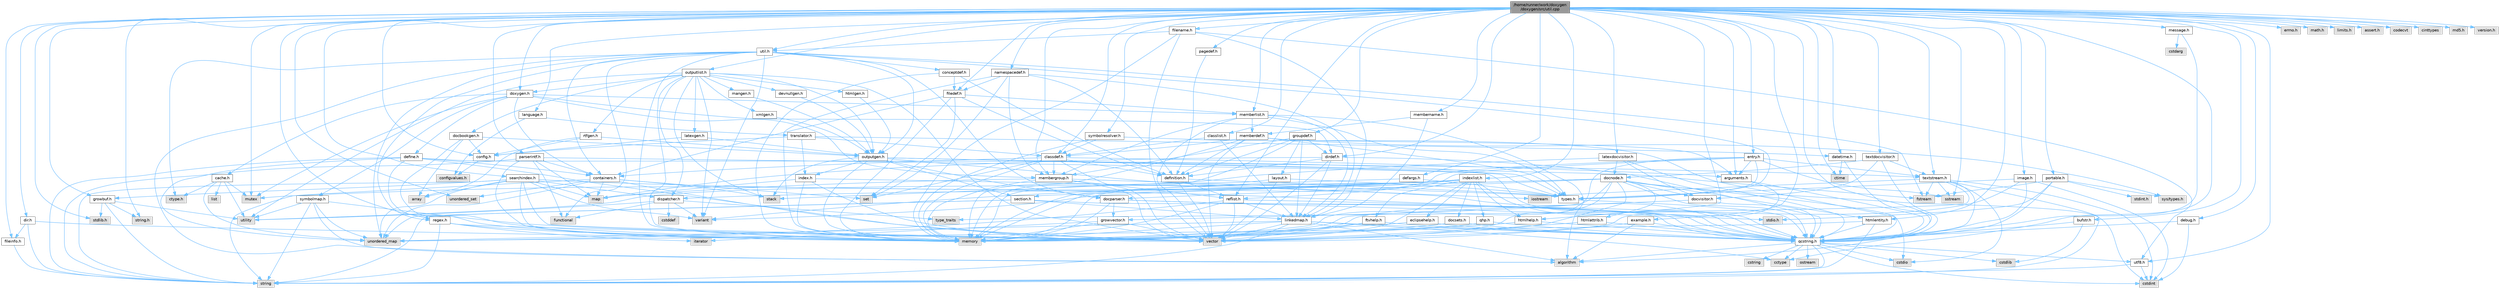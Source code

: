 digraph "/home/runner/work/doxygen/doxygen/src/util.cpp"
{
 // INTERACTIVE_SVG=YES
 // LATEX_PDF_SIZE
  bgcolor="transparent";
  edge [fontname=Helvetica,fontsize=10,labelfontname=Helvetica,labelfontsize=10];
  node [fontname=Helvetica,fontsize=10,shape=box,height=0.2,width=0.4];
  Node1 [id="Node000001",label="/home/runner/work/doxygen\l/doxygen/src/util.cpp",height=0.2,width=0.4,color="gray40", fillcolor="grey60", style="filled", fontcolor="black"];
  Node1 -> Node2 [id="edge1_Node000001_Node000002",color="steelblue1",style="solid"];
  Node2 [id="Node000002",label="stdlib.h",height=0.2,width=0.4,color="grey60", fillcolor="#E0E0E0", style="filled"];
  Node1 -> Node3 [id="edge2_Node000001_Node000003",color="steelblue1",style="solid"];
  Node3 [id="Node000003",label="errno.h",height=0.2,width=0.4,color="grey60", fillcolor="#E0E0E0", style="filled"];
  Node1 -> Node4 [id="edge3_Node000001_Node000004",color="steelblue1",style="solid"];
  Node4 [id="Node000004",label="math.h",height=0.2,width=0.4,color="grey60", fillcolor="#E0E0E0", style="filled"];
  Node1 -> Node5 [id="edge4_Node000001_Node000005",color="steelblue1",style="solid"];
  Node5 [id="Node000005",label="limits.h",height=0.2,width=0.4,color="grey60", fillcolor="#E0E0E0", style="filled"];
  Node1 -> Node6 [id="edge5_Node000001_Node000006",color="steelblue1",style="solid"];
  Node6 [id="Node000006",label="string.h",height=0.2,width=0.4,color="grey60", fillcolor="#E0E0E0", style="filled"];
  Node1 -> Node7 [id="edge6_Node000001_Node000007",color="steelblue1",style="solid"];
  Node7 [id="Node000007",label="assert.h",height=0.2,width=0.4,color="grey60", fillcolor="#E0E0E0", style="filled"];
  Node1 -> Node8 [id="edge7_Node000001_Node000008",color="steelblue1",style="solid"];
  Node8 [id="Node000008",label="mutex",height=0.2,width=0.4,color="grey60", fillcolor="#E0E0E0", style="filled"];
  Node1 -> Node9 [id="edge8_Node000001_Node000009",color="steelblue1",style="solid"];
  Node9 [id="Node000009",label="unordered_set",height=0.2,width=0.4,color="grey60", fillcolor="#E0E0E0", style="filled"];
  Node1 -> Node10 [id="edge9_Node000001_Node000010",color="steelblue1",style="solid"];
  Node10 [id="Node000010",label="codecvt",height=0.2,width=0.4,color="grey60", fillcolor="#E0E0E0", style="filled"];
  Node1 -> Node11 [id="edge10_Node000001_Node000011",color="steelblue1",style="solid"];
  Node11 [id="Node000011",label="algorithm",height=0.2,width=0.4,color="grey60", fillcolor="#E0E0E0", style="filled"];
  Node1 -> Node12 [id="edge11_Node000001_Node000012",color="steelblue1",style="solid"];
  Node12 [id="Node000012",label="ctime",height=0.2,width=0.4,color="grey60", fillcolor="#E0E0E0", style="filled"];
  Node1 -> Node13 [id="edge12_Node000001_Node000013",color="steelblue1",style="solid"];
  Node13 [id="Node000013",label="cctype",height=0.2,width=0.4,color="grey60", fillcolor="#E0E0E0", style="filled"];
  Node1 -> Node14 [id="edge13_Node000001_Node000014",color="steelblue1",style="solid"];
  Node14 [id="Node000014",label="cinttypes",height=0.2,width=0.4,color="grey60", fillcolor="#E0E0E0", style="filled"];
  Node1 -> Node15 [id="edge14_Node000001_Node000015",color="steelblue1",style="solid"];
  Node15 [id="Node000015",label="sstream",height=0.2,width=0.4,color="grey60", fillcolor="#E0E0E0", style="filled"];
  Node1 -> Node16 [id="edge15_Node000001_Node000016",color="steelblue1",style="solid"];
  Node16 [id="Node000016",label="md5.h",height=0.2,width=0.4,color="grey60", fillcolor="#E0E0E0", style="filled"];
  Node1 -> Node17 [id="edge16_Node000001_Node000017",color="steelblue1",style="solid"];
  Node17 [id="Node000017",label="regex.h",height=0.2,width=0.4,color="grey40", fillcolor="white", style="filled",URL="$d1/d21/regex_8h.html",tooltip=" "];
  Node17 -> Node18 [id="edge17_Node000017_Node000018",color="steelblue1",style="solid"];
  Node18 [id="Node000018",label="memory",height=0.2,width=0.4,color="grey60", fillcolor="#E0E0E0", style="filled"];
  Node17 -> Node19 [id="edge18_Node000017_Node000019",color="steelblue1",style="solid"];
  Node19 [id="Node000019",label="string",height=0.2,width=0.4,color="grey60", fillcolor="#E0E0E0", style="filled"];
  Node17 -> Node20 [id="edge19_Node000017_Node000020",color="steelblue1",style="solid"];
  Node20 [id="Node000020",label="vector",height=0.2,width=0.4,color="grey60", fillcolor="#E0E0E0", style="filled"];
  Node17 -> Node21 [id="edge20_Node000017_Node000021",color="steelblue1",style="solid"];
  Node21 [id="Node000021",label="iterator",height=0.2,width=0.4,color="grey60", fillcolor="#E0E0E0", style="filled"];
  Node1 -> Node22 [id="edge21_Node000001_Node000022",color="steelblue1",style="solid"];
  Node22 [id="Node000022",label="util.h",height=0.2,width=0.4,color="grey40", fillcolor="white", style="filled",URL="$d8/d3c/util_8h.html",tooltip="A bunch of utility functions."];
  Node22 -> Node18 [id="edge22_Node000022_Node000018",color="steelblue1",style="solid"];
  Node22 -> Node23 [id="edge23_Node000022_Node000023",color="steelblue1",style="solid"];
  Node23 [id="Node000023",label="unordered_map",height=0.2,width=0.4,color="grey60", fillcolor="#E0E0E0", style="filled"];
  Node22 -> Node11 [id="edge24_Node000022_Node000011",color="steelblue1",style="solid"];
  Node22 -> Node24 [id="edge25_Node000022_Node000024",color="steelblue1",style="solid"];
  Node24 [id="Node000024",label="functional",height=0.2,width=0.4,color="grey60", fillcolor="#E0E0E0", style="filled"];
  Node22 -> Node25 [id="edge26_Node000022_Node000025",color="steelblue1",style="solid"];
  Node25 [id="Node000025",label="fstream",height=0.2,width=0.4,color="grey60", fillcolor="#E0E0E0", style="filled"];
  Node22 -> Node26 [id="edge27_Node000022_Node000026",color="steelblue1",style="solid"];
  Node26 [id="Node000026",label="variant",height=0.2,width=0.4,color="grey60", fillcolor="#E0E0E0", style="filled"];
  Node22 -> Node27 [id="edge28_Node000022_Node000027",color="steelblue1",style="solid"];
  Node27 [id="Node000027",label="ctype.h",height=0.2,width=0.4,color="grey60", fillcolor="#E0E0E0", style="filled"];
  Node22 -> Node28 [id="edge29_Node000022_Node000028",color="steelblue1",style="solid"];
  Node28 [id="Node000028",label="types.h",height=0.2,width=0.4,color="grey40", fillcolor="white", style="filled",URL="$d9/d49/types_8h.html",tooltip="This file contains a number of basic enums and types."];
  Node28 -> Node29 [id="edge30_Node000028_Node000029",color="steelblue1",style="solid"];
  Node29 [id="Node000029",label="qcstring.h",height=0.2,width=0.4,color="grey40", fillcolor="white", style="filled",URL="$d7/d5c/qcstring_8h.html",tooltip=" "];
  Node29 -> Node19 [id="edge31_Node000029_Node000019",color="steelblue1",style="solid"];
  Node29 -> Node11 [id="edge32_Node000029_Node000011",color="steelblue1",style="solid"];
  Node29 -> Node13 [id="edge33_Node000029_Node000013",color="steelblue1",style="solid"];
  Node29 -> Node30 [id="edge34_Node000029_Node000030",color="steelblue1",style="solid"];
  Node30 [id="Node000030",label="cstring",height=0.2,width=0.4,color="grey60", fillcolor="#E0E0E0", style="filled"];
  Node29 -> Node31 [id="edge35_Node000029_Node000031",color="steelblue1",style="solid"];
  Node31 [id="Node000031",label="cstdio",height=0.2,width=0.4,color="grey60", fillcolor="#E0E0E0", style="filled"];
  Node29 -> Node32 [id="edge36_Node000029_Node000032",color="steelblue1",style="solid"];
  Node32 [id="Node000032",label="cstdlib",height=0.2,width=0.4,color="grey60", fillcolor="#E0E0E0", style="filled"];
  Node29 -> Node33 [id="edge37_Node000029_Node000033",color="steelblue1",style="solid"];
  Node33 [id="Node000033",label="cstdint",height=0.2,width=0.4,color="grey60", fillcolor="#E0E0E0", style="filled"];
  Node29 -> Node34 [id="edge38_Node000029_Node000034",color="steelblue1",style="solid"];
  Node34 [id="Node000034",label="ostream",height=0.2,width=0.4,color="grey60", fillcolor="#E0E0E0", style="filled"];
  Node29 -> Node35 [id="edge39_Node000029_Node000035",color="steelblue1",style="solid"];
  Node35 [id="Node000035",label="utf8.h",height=0.2,width=0.4,color="grey40", fillcolor="white", style="filled",URL="$db/d7c/utf8_8h.html",tooltip="Various UTF8 related helper functions."];
  Node35 -> Node33 [id="edge40_Node000035_Node000033",color="steelblue1",style="solid"];
  Node35 -> Node19 [id="edge41_Node000035_Node000019",color="steelblue1",style="solid"];
  Node22 -> Node36 [id="edge42_Node000022_Node000036",color="steelblue1",style="solid"];
  Node36 [id="Node000036",label="docparser.h",height=0.2,width=0.4,color="grey40", fillcolor="white", style="filled",URL="$de/d9c/docparser_8h.html",tooltip=" "];
  Node36 -> Node37 [id="edge43_Node000036_Node000037",color="steelblue1",style="solid"];
  Node37 [id="Node000037",label="stdio.h",height=0.2,width=0.4,color="grey60", fillcolor="#E0E0E0", style="filled"];
  Node36 -> Node18 [id="edge44_Node000036_Node000018",color="steelblue1",style="solid"];
  Node36 -> Node29 [id="edge45_Node000036_Node000029",color="steelblue1",style="solid"];
  Node36 -> Node38 [id="edge46_Node000036_Node000038",color="steelblue1",style="solid"];
  Node38 [id="Node000038",label="growvector.h",height=0.2,width=0.4,color="grey40", fillcolor="white", style="filled",URL="$d7/d50/growvector_8h.html",tooltip=" "];
  Node38 -> Node20 [id="edge47_Node000038_Node000020",color="steelblue1",style="solid"];
  Node38 -> Node18 [id="edge48_Node000038_Node000018",color="steelblue1",style="solid"];
  Node38 -> Node21 [id="edge49_Node000038_Node000021",color="steelblue1",style="solid"];
  Node22 -> Node39 [id="edge50_Node000022_Node000039",color="steelblue1",style="solid"];
  Node39 [id="Node000039",label="containers.h",height=0.2,width=0.4,color="grey40", fillcolor="white", style="filled",URL="$d5/d75/containers_8h.html",tooltip=" "];
  Node39 -> Node20 [id="edge51_Node000039_Node000020",color="steelblue1",style="solid"];
  Node39 -> Node19 [id="edge52_Node000039_Node000019",color="steelblue1",style="solid"];
  Node39 -> Node40 [id="edge53_Node000039_Node000040",color="steelblue1",style="solid"];
  Node40 [id="Node000040",label="set",height=0.2,width=0.4,color="grey60", fillcolor="#E0E0E0", style="filled"];
  Node39 -> Node41 [id="edge54_Node000039_Node000041",color="steelblue1",style="solid"];
  Node41 [id="Node000041",label="map",height=0.2,width=0.4,color="grey60", fillcolor="#E0E0E0", style="filled"];
  Node39 -> Node9 [id="edge55_Node000039_Node000009",color="steelblue1",style="solid"];
  Node39 -> Node23 [id="edge56_Node000039_Node000023",color="steelblue1",style="solid"];
  Node39 -> Node42 [id="edge57_Node000039_Node000042",color="steelblue1",style="solid"];
  Node42 [id="Node000042",label="stack",height=0.2,width=0.4,color="grey60", fillcolor="#E0E0E0", style="filled"];
  Node22 -> Node43 [id="edge58_Node000022_Node000043",color="steelblue1",style="solid"];
  Node43 [id="Node000043",label="outputgen.h",height=0.2,width=0.4,color="grey40", fillcolor="white", style="filled",URL="$df/d06/outputgen_8h.html",tooltip=" "];
  Node43 -> Node18 [id="edge59_Node000043_Node000018",color="steelblue1",style="solid"];
  Node43 -> Node42 [id="edge60_Node000043_Node000042",color="steelblue1",style="solid"];
  Node43 -> Node44 [id="edge61_Node000043_Node000044",color="steelblue1",style="solid"];
  Node44 [id="Node000044",label="iostream",height=0.2,width=0.4,color="grey60", fillcolor="#E0E0E0", style="filled"];
  Node43 -> Node25 [id="edge62_Node000043_Node000025",color="steelblue1",style="solid"];
  Node43 -> Node28 [id="edge63_Node000043_Node000028",color="steelblue1",style="solid"];
  Node43 -> Node45 [id="edge64_Node000043_Node000045",color="steelblue1",style="solid"];
  Node45 [id="Node000045",label="index.h",height=0.2,width=0.4,color="grey40", fillcolor="white", style="filled",URL="$d1/db5/index_8h.html",tooltip=" "];
  Node45 -> Node18 [id="edge65_Node000045_Node000018",color="steelblue1",style="solid"];
  Node45 -> Node20 [id="edge66_Node000045_Node000020",color="steelblue1",style="solid"];
  Node45 -> Node41 [id="edge67_Node000045_Node000041",color="steelblue1",style="solid"];
  Node45 -> Node29 [id="edge68_Node000045_Node000029",color="steelblue1",style="solid"];
  Node43 -> Node46 [id="edge69_Node000043_Node000046",color="steelblue1",style="solid"];
  Node46 [id="Node000046",label="section.h",height=0.2,width=0.4,color="grey40", fillcolor="white", style="filled",URL="$d1/d2a/section_8h.html",tooltip=" "];
  Node46 -> Node19 [id="edge70_Node000046_Node000019",color="steelblue1",style="solid"];
  Node46 -> Node23 [id="edge71_Node000046_Node000023",color="steelblue1",style="solid"];
  Node46 -> Node29 [id="edge72_Node000046_Node000029",color="steelblue1",style="solid"];
  Node46 -> Node47 [id="edge73_Node000046_Node000047",color="steelblue1",style="solid"];
  Node47 [id="Node000047",label="linkedmap.h",height=0.2,width=0.4,color="grey40", fillcolor="white", style="filled",URL="$da/de1/linkedmap_8h.html",tooltip=" "];
  Node47 -> Node23 [id="edge74_Node000047_Node000023",color="steelblue1",style="solid"];
  Node47 -> Node20 [id="edge75_Node000047_Node000020",color="steelblue1",style="solid"];
  Node47 -> Node18 [id="edge76_Node000047_Node000018",color="steelblue1",style="solid"];
  Node47 -> Node19 [id="edge77_Node000047_Node000019",color="steelblue1",style="solid"];
  Node47 -> Node11 [id="edge78_Node000047_Node000011",color="steelblue1",style="solid"];
  Node47 -> Node13 [id="edge79_Node000047_Node000013",color="steelblue1",style="solid"];
  Node47 -> Node29 [id="edge80_Node000047_Node000029",color="steelblue1",style="solid"];
  Node43 -> Node48 [id="edge81_Node000043_Node000048",color="steelblue1",style="solid"];
  Node48 [id="Node000048",label="textstream.h",height=0.2,width=0.4,color="grey40", fillcolor="white", style="filled",URL="$d4/d7d/textstream_8h.html",tooltip=" "];
  Node48 -> Node19 [id="edge82_Node000048_Node000019",color="steelblue1",style="solid"];
  Node48 -> Node44 [id="edge83_Node000048_Node000044",color="steelblue1",style="solid"];
  Node48 -> Node15 [id="edge84_Node000048_Node000015",color="steelblue1",style="solid"];
  Node48 -> Node33 [id="edge85_Node000048_Node000033",color="steelblue1",style="solid"];
  Node48 -> Node31 [id="edge86_Node000048_Node000031",color="steelblue1",style="solid"];
  Node48 -> Node25 [id="edge87_Node000048_Node000025",color="steelblue1",style="solid"];
  Node48 -> Node49 [id="edge88_Node000048_Node000049",color="steelblue1",style="solid"];
  Node49 [id="Node000049",label="type_traits",height=0.2,width=0.4,color="grey60", fillcolor="#E0E0E0", style="filled"];
  Node48 -> Node29 [id="edge89_Node000048_Node000029",color="steelblue1",style="solid"];
  Node43 -> Node36 [id="edge90_Node000043_Node000036",color="steelblue1",style="solid"];
  Node22 -> Node17 [id="edge91_Node000022_Node000017",color="steelblue1",style="solid"];
  Node22 -> Node50 [id="edge92_Node000022_Node000050",color="steelblue1",style="solid"];
  Node50 [id="Node000050",label="conceptdef.h",height=0.2,width=0.4,color="grey40", fillcolor="white", style="filled",URL="$da/df1/conceptdef_8h.html",tooltip=" "];
  Node50 -> Node18 [id="edge93_Node000050_Node000018",color="steelblue1",style="solid"];
  Node50 -> Node51 [id="edge94_Node000050_Node000051",color="steelblue1",style="solid"];
  Node51 [id="Node000051",label="definition.h",height=0.2,width=0.4,color="grey40", fillcolor="white", style="filled",URL="$df/da1/definition_8h.html",tooltip=" "];
  Node51 -> Node20 [id="edge95_Node000051_Node000020",color="steelblue1",style="solid"];
  Node51 -> Node28 [id="edge96_Node000051_Node000028",color="steelblue1",style="solid"];
  Node51 -> Node52 [id="edge97_Node000051_Node000052",color="steelblue1",style="solid"];
  Node52 [id="Node000052",label="reflist.h",height=0.2,width=0.4,color="grey40", fillcolor="white", style="filled",URL="$d1/d02/reflist_8h.html",tooltip=" "];
  Node52 -> Node20 [id="edge98_Node000052_Node000020",color="steelblue1",style="solid"];
  Node52 -> Node23 [id="edge99_Node000052_Node000023",color="steelblue1",style="solid"];
  Node52 -> Node18 [id="edge100_Node000052_Node000018",color="steelblue1",style="solid"];
  Node52 -> Node29 [id="edge101_Node000052_Node000029",color="steelblue1",style="solid"];
  Node52 -> Node47 [id="edge102_Node000052_Node000047",color="steelblue1",style="solid"];
  Node50 -> Node53 [id="edge103_Node000050_Node000053",color="steelblue1",style="solid"];
  Node53 [id="Node000053",label="filedef.h",height=0.2,width=0.4,color="grey40", fillcolor="white", style="filled",URL="$d4/d3a/filedef_8h.html",tooltip=" "];
  Node53 -> Node18 [id="edge104_Node000053_Node000018",color="steelblue1",style="solid"];
  Node53 -> Node40 [id="edge105_Node000053_Node000040",color="steelblue1",style="solid"];
  Node53 -> Node51 [id="edge106_Node000053_Node000051",color="steelblue1",style="solid"];
  Node53 -> Node54 [id="edge107_Node000053_Node000054",color="steelblue1",style="solid"];
  Node54 [id="Node000054",label="memberlist.h",height=0.2,width=0.4,color="grey40", fillcolor="white", style="filled",URL="$dd/d78/memberlist_8h.html",tooltip=" "];
  Node54 -> Node20 [id="edge108_Node000054_Node000020",color="steelblue1",style="solid"];
  Node54 -> Node11 [id="edge109_Node000054_Node000011",color="steelblue1",style="solid"];
  Node54 -> Node55 [id="edge110_Node000054_Node000055",color="steelblue1",style="solid"];
  Node55 [id="Node000055",label="memberdef.h",height=0.2,width=0.4,color="grey40", fillcolor="white", style="filled",URL="$d4/d46/memberdef_8h.html",tooltip=" "];
  Node55 -> Node20 [id="edge111_Node000055_Node000020",color="steelblue1",style="solid"];
  Node55 -> Node18 [id="edge112_Node000055_Node000018",color="steelblue1",style="solid"];
  Node55 -> Node56 [id="edge113_Node000055_Node000056",color="steelblue1",style="solid"];
  Node56 [id="Node000056",label="sys/types.h",height=0.2,width=0.4,color="grey60", fillcolor="#E0E0E0", style="filled"];
  Node55 -> Node28 [id="edge114_Node000055_Node000028",color="steelblue1",style="solid"];
  Node55 -> Node51 [id="edge115_Node000055_Node000051",color="steelblue1",style="solid"];
  Node55 -> Node57 [id="edge116_Node000055_Node000057",color="steelblue1",style="solid"];
  Node57 [id="Node000057",label="arguments.h",height=0.2,width=0.4,color="grey40", fillcolor="white", style="filled",URL="$df/d9b/arguments_8h.html",tooltip=" "];
  Node57 -> Node20 [id="edge117_Node000057_Node000020",color="steelblue1",style="solid"];
  Node57 -> Node29 [id="edge118_Node000057_Node000029",color="steelblue1",style="solid"];
  Node55 -> Node58 [id="edge119_Node000055_Node000058",color="steelblue1",style="solid"];
  Node58 [id="Node000058",label="classdef.h",height=0.2,width=0.4,color="grey40", fillcolor="white", style="filled",URL="$d1/da6/classdef_8h.html",tooltip=" "];
  Node58 -> Node18 [id="edge120_Node000058_Node000018",color="steelblue1",style="solid"];
  Node58 -> Node20 [id="edge121_Node000058_Node000020",color="steelblue1",style="solid"];
  Node58 -> Node40 [id="edge122_Node000058_Node000040",color="steelblue1",style="solid"];
  Node58 -> Node39 [id="edge123_Node000058_Node000039",color="steelblue1",style="solid"];
  Node58 -> Node51 [id="edge124_Node000058_Node000051",color="steelblue1",style="solid"];
  Node58 -> Node57 [id="edge125_Node000058_Node000057",color="steelblue1",style="solid"];
  Node58 -> Node59 [id="edge126_Node000058_Node000059",color="steelblue1",style="solid"];
  Node59 [id="Node000059",label="membergroup.h",height=0.2,width=0.4,color="grey40", fillcolor="white", style="filled",URL="$d9/d11/membergroup_8h.html",tooltip=" "];
  Node59 -> Node20 [id="edge127_Node000059_Node000020",color="steelblue1",style="solid"];
  Node59 -> Node41 [id="edge128_Node000059_Node000041",color="steelblue1",style="solid"];
  Node59 -> Node18 [id="edge129_Node000059_Node000018",color="steelblue1",style="solid"];
  Node59 -> Node28 [id="edge130_Node000059_Node000028",color="steelblue1",style="solid"];
  Node59 -> Node52 [id="edge131_Node000059_Node000052",color="steelblue1",style="solid"];
  Node54 -> Node47 [id="edge132_Node000054_Node000047",color="steelblue1",style="solid"];
  Node54 -> Node28 [id="edge133_Node000054_Node000028",color="steelblue1",style="solid"];
  Node54 -> Node59 [id="edge134_Node000054_Node000059",color="steelblue1",style="solid"];
  Node53 -> Node39 [id="edge135_Node000053_Node000039",color="steelblue1",style="solid"];
  Node1 -> Node60 [id="edge136_Node000001_Node000060",color="steelblue1",style="solid"];
  Node60 [id="Node000060",label="message.h",height=0.2,width=0.4,color="grey40", fillcolor="white", style="filled",URL="$d2/d0d/message_8h.html",tooltip=" "];
  Node60 -> Node61 [id="edge137_Node000060_Node000061",color="steelblue1",style="solid"];
  Node61 [id="Node000061",label="cstdarg",height=0.2,width=0.4,color="grey60", fillcolor="#E0E0E0", style="filled"];
  Node60 -> Node29 [id="edge138_Node000060_Node000029",color="steelblue1",style="solid"];
  Node1 -> Node58 [id="edge139_Node000001_Node000058",color="steelblue1",style="solid"];
  Node1 -> Node53 [id="edge140_Node000001_Node000053",color="steelblue1",style="solid"];
  Node1 -> Node62 [id="edge141_Node000001_Node000062",color="steelblue1",style="solid"];
  Node62 [id="Node000062",label="doxygen.h",height=0.2,width=0.4,color="grey40", fillcolor="white", style="filled",URL="$d1/da1/doxygen_8h.html",tooltip=" "];
  Node62 -> Node8 [id="edge142_Node000062_Node000008",color="steelblue1",style="solid"];
  Node62 -> Node39 [id="edge143_Node000062_Node000039",color="steelblue1",style="solid"];
  Node62 -> Node59 [id="edge144_Node000062_Node000059",color="steelblue1",style="solid"];
  Node62 -> Node63 [id="edge145_Node000062_Node000063",color="steelblue1",style="solid"];
  Node63 [id="Node000063",label="dirdef.h",height=0.2,width=0.4,color="grey40", fillcolor="white", style="filled",URL="$d6/d15/dirdef_8h.html",tooltip=" "];
  Node63 -> Node20 [id="edge146_Node000063_Node000020",color="steelblue1",style="solid"];
  Node63 -> Node41 [id="edge147_Node000063_Node000041",color="steelblue1",style="solid"];
  Node63 -> Node29 [id="edge148_Node000063_Node000029",color="steelblue1",style="solid"];
  Node63 -> Node47 [id="edge149_Node000063_Node000047",color="steelblue1",style="solid"];
  Node63 -> Node51 [id="edge150_Node000063_Node000051",color="steelblue1",style="solid"];
  Node62 -> Node54 [id="edge151_Node000062_Node000054",color="steelblue1",style="solid"];
  Node62 -> Node64 [id="edge152_Node000062_Node000064",color="steelblue1",style="solid"];
  Node64 [id="Node000064",label="define.h",height=0.2,width=0.4,color="grey40", fillcolor="white", style="filled",URL="$df/d67/define_8h.html",tooltip=" "];
  Node64 -> Node20 [id="edge153_Node000064_Node000020",color="steelblue1",style="solid"];
  Node64 -> Node18 [id="edge154_Node000064_Node000018",color="steelblue1",style="solid"];
  Node64 -> Node19 [id="edge155_Node000064_Node000019",color="steelblue1",style="solid"];
  Node64 -> Node23 [id="edge156_Node000064_Node000023",color="steelblue1",style="solid"];
  Node64 -> Node29 [id="edge157_Node000064_Node000029",color="steelblue1",style="solid"];
  Node64 -> Node39 [id="edge158_Node000064_Node000039",color="steelblue1",style="solid"];
  Node62 -> Node65 [id="edge159_Node000062_Node000065",color="steelblue1",style="solid"];
  Node65 [id="Node000065",label="cache.h",height=0.2,width=0.4,color="grey40", fillcolor="white", style="filled",URL="$d3/d26/cache_8h.html",tooltip=" "];
  Node65 -> Node66 [id="edge160_Node000065_Node000066",color="steelblue1",style="solid"];
  Node66 [id="Node000066",label="list",height=0.2,width=0.4,color="grey60", fillcolor="#E0E0E0", style="filled"];
  Node65 -> Node23 [id="edge161_Node000065_Node000023",color="steelblue1",style="solid"];
  Node65 -> Node8 [id="edge162_Node000065_Node000008",color="steelblue1",style="solid"];
  Node65 -> Node67 [id="edge163_Node000065_Node000067",color="steelblue1",style="solid"];
  Node67 [id="Node000067",label="utility",height=0.2,width=0.4,color="grey60", fillcolor="#E0E0E0", style="filled"];
  Node65 -> Node27 [id="edge164_Node000065_Node000027",color="steelblue1",style="solid"];
  Node62 -> Node68 [id="edge165_Node000062_Node000068",color="steelblue1",style="solid"];
  Node68 [id="Node000068",label="symbolmap.h",height=0.2,width=0.4,color="grey40", fillcolor="white", style="filled",URL="$d7/ddd/symbolmap_8h.html",tooltip=" "];
  Node68 -> Node11 [id="edge166_Node000068_Node000011",color="steelblue1",style="solid"];
  Node68 -> Node23 [id="edge167_Node000068_Node000023",color="steelblue1",style="solid"];
  Node68 -> Node20 [id="edge168_Node000068_Node000020",color="steelblue1",style="solid"];
  Node68 -> Node19 [id="edge169_Node000068_Node000019",color="steelblue1",style="solid"];
  Node68 -> Node67 [id="edge170_Node000068_Node000067",color="steelblue1",style="solid"];
  Node1 -> Node69 [id="edge171_Node000001_Node000069",color="steelblue1",style="solid"];
  Node69 [id="Node000069",label="outputlist.h",height=0.2,width=0.4,color="grey40", fillcolor="white", style="filled",URL="$d2/db9/outputlist_8h.html",tooltip=" "];
  Node69 -> Node67 [id="edge172_Node000069_Node000067",color="steelblue1",style="solid"];
  Node69 -> Node20 [id="edge173_Node000069_Node000020",color="steelblue1",style="solid"];
  Node69 -> Node18 [id="edge174_Node000069_Node000018",color="steelblue1",style="solid"];
  Node69 -> Node26 [id="edge175_Node000069_Node000026",color="steelblue1",style="solid"];
  Node69 -> Node42 [id="edge176_Node000069_Node000042",color="steelblue1",style="solid"];
  Node69 -> Node43 [id="edge177_Node000069_Node000043",color="steelblue1",style="solid"];
  Node69 -> Node62 [id="edge178_Node000069_Node000062",color="steelblue1",style="solid"];
  Node69 -> Node70 [id="edge179_Node000069_Node000070",color="steelblue1",style="solid"];
  Node70 [id="Node000070",label="dispatcher.h",height=0.2,width=0.4,color="grey40", fillcolor="white", style="filled",URL="$da/d73/dispatcher_8h.html",tooltip=" "];
  Node70 -> Node71 [id="edge180_Node000070_Node000071",color="steelblue1",style="solid"];
  Node71 [id="Node000071",label="cstddef",height=0.2,width=0.4,color="grey60", fillcolor="#E0E0E0", style="filled"];
  Node70 -> Node67 [id="edge181_Node000070_Node000067",color="steelblue1",style="solid"];
  Node70 -> Node24 [id="edge182_Node000070_Node000024",color="steelblue1",style="solid"];
  Node70 -> Node26 [id="edge183_Node000070_Node000026",color="steelblue1",style="solid"];
  Node70 -> Node49 [id="edge184_Node000070_Node000049",color="steelblue1",style="solid"];
  Node69 -> Node72 [id="edge185_Node000069_Node000072",color="steelblue1",style="solid"];
  Node72 [id="Node000072",label="htmlgen.h",height=0.2,width=0.4,color="grey40", fillcolor="white", style="filled",URL="$d8/d56/htmlgen_8h.html",tooltip=" "];
  Node72 -> Node43 [id="edge186_Node000072_Node000043",color="steelblue1",style="solid"];
  Node69 -> Node73 [id="edge187_Node000069_Node000073",color="steelblue1",style="solid"];
  Node73 [id="Node000073",label="latexgen.h",height=0.2,width=0.4,color="grey40", fillcolor="white", style="filled",URL="$d6/d9c/latexgen_8h.html",tooltip=" "];
  Node73 -> Node74 [id="edge188_Node000073_Node000074",color="steelblue1",style="solid"];
  Node74 [id="Node000074",label="config.h",height=0.2,width=0.4,color="grey40", fillcolor="white", style="filled",URL="$db/d16/config_8h.html",tooltip=" "];
  Node74 -> Node75 [id="edge189_Node000074_Node000075",color="steelblue1",style="solid"];
  Node75 [id="Node000075",label="configvalues.h",height=0.2,width=0.4,color="grey60", fillcolor="#E0E0E0", style="filled"];
  Node73 -> Node43 [id="edge190_Node000073_Node000043",color="steelblue1",style="solid"];
  Node69 -> Node76 [id="edge191_Node000069_Node000076",color="steelblue1",style="solid"];
  Node76 [id="Node000076",label="rtfgen.h",height=0.2,width=0.4,color="grey40", fillcolor="white", style="filled",URL="$d4/daa/rtfgen_8h.html",tooltip=" "];
  Node76 -> Node77 [id="edge192_Node000076_Node000077",color="steelblue1",style="solid"];
  Node77 [id="Node000077",label="array",height=0.2,width=0.4,color="grey60", fillcolor="#E0E0E0", style="filled"];
  Node76 -> Node74 [id="edge193_Node000076_Node000074",color="steelblue1",style="solid"];
  Node76 -> Node43 [id="edge194_Node000076_Node000043",color="steelblue1",style="solid"];
  Node69 -> Node78 [id="edge195_Node000069_Node000078",color="steelblue1",style="solid"];
  Node78 [id="Node000078",label="mangen.h",height=0.2,width=0.4,color="grey40", fillcolor="white", style="filled",URL="$da/dc0/mangen_8h.html",tooltip=" "];
  Node78 -> Node43 [id="edge196_Node000078_Node000043",color="steelblue1",style="solid"];
  Node69 -> Node79 [id="edge197_Node000069_Node000079",color="steelblue1",style="solid"];
  Node79 [id="Node000079",label="docbookgen.h",height=0.2,width=0.4,color="grey40", fillcolor="white", style="filled",URL="$de/dea/docbookgen_8h.html",tooltip=" "];
  Node79 -> Node18 [id="edge198_Node000079_Node000018",color="steelblue1",style="solid"];
  Node79 -> Node77 [id="edge199_Node000079_Node000077",color="steelblue1",style="solid"];
  Node79 -> Node74 [id="edge200_Node000079_Node000074",color="steelblue1",style="solid"];
  Node79 -> Node43 [id="edge201_Node000079_Node000043",color="steelblue1",style="solid"];
  Node69 -> Node80 [id="edge202_Node000069_Node000080",color="steelblue1",style="solid"];
  Node80 [id="Node000080",label="xmlgen.h",height=0.2,width=0.4,color="grey40", fillcolor="white", style="filled",URL="$d9/d67/xmlgen_8h.html",tooltip=" "];
  Node80 -> Node43 [id="edge203_Node000080_Node000043",color="steelblue1",style="solid"];
  Node69 -> Node81 [id="edge204_Node000069_Node000081",color="steelblue1",style="solid"];
  Node81 [id="Node000081",label="devnullgen.h",height=0.2,width=0.4,color="grey40", fillcolor="white", style="filled",URL="$d8/de5/devnullgen_8h.html",tooltip=" "];
  Node81 -> Node43 [id="edge205_Node000081_Node000043",color="steelblue1",style="solid"];
  Node1 -> Node82 [id="edge206_Node000001_Node000082",color="steelblue1",style="solid"];
  Node82 [id="Node000082",label="defargs.h",height=0.2,width=0.4,color="grey40", fillcolor="white", style="filled",URL="$d8/d65/defargs_8h.html",tooltip=" "];
  Node82 -> Node28 [id="edge207_Node000082_Node000028",color="steelblue1",style="solid"];
  Node82 -> Node18 [id="edge208_Node000082_Node000018",color="steelblue1",style="solid"];
  Node1 -> Node83 [id="edge209_Node000001_Node000083",color="steelblue1",style="solid"];
  Node83 [id="Node000083",label="language.h",height=0.2,width=0.4,color="grey40", fillcolor="white", style="filled",URL="$d8/dce/language_8h.html",tooltip=" "];
  Node83 -> Node84 [id="edge210_Node000083_Node000084",color="steelblue1",style="solid"];
  Node84 [id="Node000084",label="translator.h",height=0.2,width=0.4,color="grey40", fillcolor="white", style="filled",URL="$d9/df1/translator_8h.html",tooltip=" "];
  Node84 -> Node58 [id="edge211_Node000084_Node000058",color="steelblue1",style="solid"];
  Node84 -> Node74 [id="edge212_Node000084_Node000074",color="steelblue1",style="solid"];
  Node84 -> Node85 [id="edge213_Node000084_Node000085",color="steelblue1",style="solid"];
  Node85 [id="Node000085",label="datetime.h",height=0.2,width=0.4,color="grey40", fillcolor="white", style="filled",URL="$de/d1b/datetime_8h.html",tooltip=" "];
  Node85 -> Node12 [id="edge214_Node000085_Node000012",color="steelblue1",style="solid"];
  Node85 -> Node29 [id="edge215_Node000085_Node000029",color="steelblue1",style="solid"];
  Node84 -> Node45 [id="edge216_Node000084_Node000045",color="steelblue1",style="solid"];
  Node83 -> Node75 [id="edge217_Node000083_Node000075",color="steelblue1",style="solid"];
  Node1 -> Node74 [id="edge218_Node000001_Node000074",color="steelblue1",style="solid"];
  Node1 -> Node86 [id="edge219_Node000001_Node000086",color="steelblue1",style="solid"];
  Node86 [id="Node000086",label="htmlhelp.h",height=0.2,width=0.4,color="grey40", fillcolor="white", style="filled",URL="$d8/dc3/htmlhelp_8h.html",tooltip=" "];
  Node86 -> Node18 [id="edge220_Node000086_Node000018",color="steelblue1",style="solid"];
  Node86 -> Node29 [id="edge221_Node000086_Node000029",color="steelblue1",style="solid"];
  Node1 -> Node87 [id="edge222_Node000001_Node000087",color="steelblue1",style="solid"];
  Node87 [id="Node000087",label="example.h",height=0.2,width=0.4,color="grey40", fillcolor="white", style="filled",URL="$df/d24/example_8h.html",tooltip=" "];
  Node87 -> Node11 [id="edge223_Node000087_Node000011",color="steelblue1",style="solid"];
  Node87 -> Node20 [id="edge224_Node000087_Node000020",color="steelblue1",style="solid"];
  Node87 -> Node29 [id="edge225_Node000087_Node000029",color="steelblue1",style="solid"];
  Node1 -> Node88 [id="edge226_Node000001_Node000088",color="steelblue1",style="solid"];
  Node88 [id="Node000088",label="version.h",height=0.2,width=0.4,color="grey60", fillcolor="#E0E0E0", style="filled"];
  Node1 -> Node89 [id="edge227_Node000001_Node000089",color="steelblue1",style="solid"];
  Node89 [id="Node000089",label="groupdef.h",height=0.2,width=0.4,color="grey40", fillcolor="white", style="filled",URL="$d1/de6/groupdef_8h.html",tooltip=" "];
  Node89 -> Node18 [id="edge228_Node000089_Node000018",color="steelblue1",style="solid"];
  Node89 -> Node51 [id="edge229_Node000089_Node000051",color="steelblue1",style="solid"];
  Node89 -> Node63 [id="edge230_Node000089_Node000063",color="steelblue1",style="solid"];
  Node89 -> Node90 [id="edge231_Node000089_Node000090",color="steelblue1",style="solid"];
  Node90 [id="Node000090",label="layout.h",height=0.2,width=0.4,color="grey40", fillcolor="white", style="filled",URL="$db/d51/layout_8h.html",tooltip=" "];
  Node90 -> Node18 [id="edge232_Node000090_Node000018",color="steelblue1",style="solid"];
  Node90 -> Node20 [id="edge233_Node000090_Node000020",color="steelblue1",style="solid"];
  Node90 -> Node28 [id="edge234_Node000090_Node000028",color="steelblue1",style="solid"];
  Node89 -> Node59 [id="edge235_Node000089_Node000059",color="steelblue1",style="solid"];
  Node89 -> Node47 [id="edge236_Node000089_Node000047",color="steelblue1",style="solid"];
  Node1 -> Node52 [id="edge237_Node000001_Node000052",color="steelblue1",style="solid"];
  Node1 -> Node91 [id="edge238_Node000001_Node000091",color="steelblue1",style="solid"];
  Node91 [id="Node000091",label="pagedef.h",height=0.2,width=0.4,color="grey40", fillcolor="white", style="filled",URL="$dd/d66/pagedef_8h.html",tooltip=" "];
  Node91 -> Node51 [id="edge239_Node000091_Node000051",color="steelblue1",style="solid"];
  Node1 -> Node92 [id="edge240_Node000001_Node000092",color="steelblue1",style="solid"];
  Node92 [id="Node000092",label="debug.h",height=0.2,width=0.4,color="grey40", fillcolor="white", style="filled",URL="$db/d16/debug_8h.html",tooltip=" "];
  Node92 -> Node33 [id="edge241_Node000092_Node000033",color="steelblue1",style="solid"];
  Node92 -> Node29 [id="edge242_Node000092_Node000029",color="steelblue1",style="solid"];
  Node1 -> Node93 [id="edge243_Node000001_Node000093",color="steelblue1",style="solid"];
  Node93 [id="Node000093",label="searchindex.h",height=0.2,width=0.4,color="grey40", fillcolor="white", style="filled",URL="$de/d07/searchindex_8h.html",tooltip="Web server based search engine."];
  Node93 -> Node18 [id="edge244_Node000093_Node000018",color="steelblue1",style="solid"];
  Node93 -> Node20 [id="edge245_Node000093_Node000020",color="steelblue1",style="solid"];
  Node93 -> Node41 [id="edge246_Node000093_Node000041",color="steelblue1",style="solid"];
  Node93 -> Node23 [id="edge247_Node000093_Node000023",color="steelblue1",style="solid"];
  Node93 -> Node19 [id="edge248_Node000093_Node000019",color="steelblue1",style="solid"];
  Node93 -> Node77 [id="edge249_Node000093_Node000077",color="steelblue1",style="solid"];
  Node93 -> Node26 [id="edge250_Node000093_Node000026",color="steelblue1",style="solid"];
  Node93 -> Node29 [id="edge251_Node000093_Node000029",color="steelblue1",style="solid"];
  Node93 -> Node94 [id="edge252_Node000093_Node000094",color="steelblue1",style="solid"];
  Node94 [id="Node000094",label="growbuf.h",height=0.2,width=0.4,color="grey40", fillcolor="white", style="filled",URL="$dd/d72/growbuf_8h.html",tooltip=" "];
  Node94 -> Node67 [id="edge253_Node000094_Node000067",color="steelblue1",style="solid"];
  Node94 -> Node2 [id="edge254_Node000094_Node000002",color="steelblue1",style="solid"];
  Node94 -> Node6 [id="edge255_Node000094_Node000006",color="steelblue1",style="solid"];
  Node94 -> Node19 [id="edge256_Node000094_Node000019",color="steelblue1",style="solid"];
  Node93 -> Node70 [id="edge257_Node000093_Node000070",color="steelblue1",style="solid"];
  Node1 -> Node95 [id="edge258_Node000001_Node000095",color="steelblue1",style="solid"];
  Node95 [id="Node000095",label="textdocvisitor.h",height=0.2,width=0.4,color="grey40", fillcolor="white", style="filled",URL="$dd/d66/textdocvisitor_8h.html",tooltip=" "];
  Node95 -> Node29 [id="edge259_Node000095_Node000029",color="steelblue1",style="solid"];
  Node95 -> Node96 [id="edge260_Node000095_Node000096",color="steelblue1",style="solid"];
  Node96 [id="Node000096",label="docvisitor.h",height=0.2,width=0.4,color="grey40", fillcolor="white", style="filled",URL="$d2/d3c/docvisitor_8h.html",tooltip=" "];
  Node96 -> Node18 [id="edge261_Node000096_Node000018",color="steelblue1",style="solid"];
  Node96 -> Node29 [id="edge262_Node000096_Node000029",color="steelblue1",style="solid"];
  Node95 -> Node97 [id="edge263_Node000095_Node000097",color="steelblue1",style="solid"];
  Node97 [id="Node000097",label="docnode.h",height=0.2,width=0.4,color="grey40", fillcolor="white", style="filled",URL="$de/d2b/docnode_8h.html",tooltip=" "];
  Node97 -> Node31 [id="edge264_Node000097_Node000031",color="steelblue1",style="solid"];
  Node97 -> Node33 [id="edge265_Node000097_Node000033",color="steelblue1",style="solid"];
  Node97 -> Node20 [id="edge266_Node000097_Node000020",color="steelblue1",style="solid"];
  Node97 -> Node18 [id="edge267_Node000097_Node000018",color="steelblue1",style="solid"];
  Node97 -> Node26 [id="edge268_Node000097_Node000026",color="steelblue1",style="solid"];
  Node97 -> Node29 [id="edge269_Node000097_Node000029",color="steelblue1",style="solid"];
  Node97 -> Node96 [id="edge270_Node000097_Node000096",color="steelblue1",style="solid"];
  Node97 -> Node36 [id="edge271_Node000097_Node000036",color="steelblue1",style="solid"];
  Node97 -> Node98 [id="edge272_Node000097_Node000098",color="steelblue1",style="solid"];
  Node98 [id="Node000098",label="htmlattrib.h",height=0.2,width=0.4,color="grey40", fillcolor="white", style="filled",URL="$d0/d73/htmlattrib_8h.html",tooltip=" "];
  Node98 -> Node20 [id="edge273_Node000098_Node000020",color="steelblue1",style="solid"];
  Node98 -> Node29 [id="edge274_Node000098_Node000029",color="steelblue1",style="solid"];
  Node97 -> Node99 [id="edge275_Node000097_Node000099",color="steelblue1",style="solid"];
  Node99 [id="Node000099",label="htmlentity.h",height=0.2,width=0.4,color="grey40", fillcolor="white", style="filled",URL="$db/dc6/htmlentity_8h.html",tooltip=" "];
  Node99 -> Node23 [id="edge276_Node000099_Node000023",color="steelblue1",style="solid"];
  Node99 -> Node19 [id="edge277_Node000099_Node000019",color="steelblue1",style="solid"];
  Node99 -> Node29 [id="edge278_Node000099_Node000029",color="steelblue1",style="solid"];
  Node97 -> Node38 [id="edge279_Node000097_Node000038",color="steelblue1",style="solid"];
  Node97 -> Node46 [id="edge280_Node000097_Node000046",color="steelblue1",style="solid"];
  Node95 -> Node48 [id="edge281_Node000095_Node000048",color="steelblue1",style="solid"];
  Node1 -> Node100 [id="edge282_Node000001_Node000100",color="steelblue1",style="solid"];
  Node100 [id="Node000100",label="latexdocvisitor.h",height=0.2,width=0.4,color="grey40", fillcolor="white", style="filled",URL="$d8/d99/latexdocvisitor_8h.html",tooltip=" "];
  Node100 -> Node42 [id="edge283_Node000100_Node000042",color="steelblue1",style="solid"];
  Node100 -> Node29 [id="edge284_Node000100_Node000029",color="steelblue1",style="solid"];
  Node100 -> Node96 [id="edge285_Node000100_Node000096",color="steelblue1",style="solid"];
  Node100 -> Node97 [id="edge286_Node000100_Node000097",color="steelblue1",style="solid"];
  Node1 -> Node101 [id="edge287_Node000001_Node000101",color="steelblue1",style="solid"];
  Node101 [id="Node000101",label="portable.h",height=0.2,width=0.4,color="grey40", fillcolor="white", style="filled",URL="$d2/de2/portable_8h.html",tooltip="Portable versions of functions that are platform dependent."];
  Node101 -> Node37 [id="edge288_Node000101_Node000037",color="steelblue1",style="solid"];
  Node101 -> Node56 [id="edge289_Node000101_Node000056",color="steelblue1",style="solid"];
  Node101 -> Node102 [id="edge290_Node000101_Node000102",color="steelblue1",style="solid"];
  Node102 [id="Node000102",label="stdint.h",height=0.2,width=0.4,color="grey60", fillcolor="#E0E0E0", style="filled"];
  Node101 -> Node25 [id="edge291_Node000101_Node000025",color="steelblue1",style="solid"];
  Node101 -> Node29 [id="edge292_Node000101_Node000029",color="steelblue1",style="solid"];
  Node1 -> Node103 [id="edge293_Node000001_Node000103",color="steelblue1",style="solid"];
  Node103 [id="Node000103",label="parserintf.h",height=0.2,width=0.4,color="grey40", fillcolor="white", style="filled",URL="$da/d55/parserintf_8h.html",tooltip=" "];
  Node103 -> Node24 [id="edge294_Node000103_Node000024",color="steelblue1",style="solid"];
  Node103 -> Node18 [id="edge295_Node000103_Node000018",color="steelblue1",style="solid"];
  Node103 -> Node41 [id="edge296_Node000103_Node000041",color="steelblue1",style="solid"];
  Node103 -> Node19 [id="edge297_Node000103_Node000019",color="steelblue1",style="solid"];
  Node103 -> Node28 [id="edge298_Node000103_Node000028",color="steelblue1",style="solid"];
  Node103 -> Node39 [id="edge299_Node000103_Node000039",color="steelblue1",style="solid"];
  Node1 -> Node104 [id="edge300_Node000001_Node000104",color="steelblue1",style="solid"];
  Node104 [id="Node000104",label="bufstr.h",height=0.2,width=0.4,color="grey40", fillcolor="white", style="filled",URL="$d4/de5/bufstr_8h.html",tooltip=" "];
  Node104 -> Node32 [id="edge301_Node000104_Node000032",color="steelblue1",style="solid"];
  Node104 -> Node29 [id="edge302_Node000104_Node000029",color="steelblue1",style="solid"];
  Node1 -> Node105 [id="edge303_Node000001_Node000105",color="steelblue1",style="solid"];
  Node105 [id="Node000105",label="image.h",height=0.2,width=0.4,color="grey40", fillcolor="white", style="filled",URL="$d5/db2/image_8h.html",tooltip=" "];
  Node105 -> Node18 [id="edge304_Node000105_Node000018",color="steelblue1",style="solid"];
  Node105 -> Node33 [id="edge305_Node000105_Node000033",color="steelblue1",style="solid"];
  Node105 -> Node28 [id="edge306_Node000105_Node000028",color="steelblue1",style="solid"];
  Node105 -> Node29 [id="edge307_Node000105_Node000029",color="steelblue1",style="solid"];
  Node1 -> Node94 [id="edge308_Node000001_Node000094",color="steelblue1",style="solid"];
  Node1 -> Node106 [id="edge309_Node000001_Node000106",color="steelblue1",style="solid"];
  Node106 [id="Node000106",label="entry.h",height=0.2,width=0.4,color="grey40", fillcolor="white", style="filled",URL="$d1/dc6/entry_8h.html",tooltip=" "];
  Node106 -> Node20 [id="edge310_Node000106_Node000020",color="steelblue1",style="solid"];
  Node106 -> Node18 [id="edge311_Node000106_Node000018",color="steelblue1",style="solid"];
  Node106 -> Node15 [id="edge312_Node000106_Node000015",color="steelblue1",style="solid"];
  Node106 -> Node28 [id="edge313_Node000106_Node000028",color="steelblue1",style="solid"];
  Node106 -> Node57 [id="edge314_Node000106_Node000057",color="steelblue1",style="solid"];
  Node106 -> Node52 [id="edge315_Node000106_Node000052",color="steelblue1",style="solid"];
  Node106 -> Node48 [id="edge316_Node000106_Node000048",color="steelblue1",style="solid"];
  Node1 -> Node57 [id="edge317_Node000001_Node000057",color="steelblue1",style="solid"];
  Node1 -> Node54 [id="edge318_Node000001_Node000054",color="steelblue1",style="solid"];
  Node1 -> Node107 [id="edge319_Node000001_Node000107",color="steelblue1",style="solid"];
  Node107 [id="Node000107",label="classlist.h",height=0.2,width=0.4,color="grey40", fillcolor="white", style="filled",URL="$d2/df8/classlist_8h.html",tooltip=" "];
  Node107 -> Node47 [id="edge320_Node000107_Node000047",color="steelblue1",style="solid"];
  Node107 -> Node58 [id="edge321_Node000107_Node000058",color="steelblue1",style="solid"];
  Node1 -> Node108 [id="edge322_Node000001_Node000108",color="steelblue1",style="solid"];
  Node108 [id="Node000108",label="namespacedef.h",height=0.2,width=0.4,color="grey40", fillcolor="white", style="filled",URL="$d7/d97/namespacedef_8h.html",tooltip=" "];
  Node108 -> Node18 [id="edge323_Node000108_Node000018",color="steelblue1",style="solid"];
  Node108 -> Node40 [id="edge324_Node000108_Node000040",color="steelblue1",style="solid"];
  Node108 -> Node51 [id="edge325_Node000108_Node000051",color="steelblue1",style="solid"];
  Node108 -> Node53 [id="edge326_Node000108_Node000053",color="steelblue1",style="solid"];
  Node108 -> Node47 [id="edge327_Node000108_Node000047",color="steelblue1",style="solid"];
  Node108 -> Node59 [id="edge328_Node000108_Node000059",color="steelblue1",style="solid"];
  Node1 -> Node109 [id="edge329_Node000001_Node000109",color="steelblue1",style="solid"];
  Node109 [id="Node000109",label="membername.h",height=0.2,width=0.4,color="grey40", fillcolor="white", style="filled",URL="$d7/dfc/membername_8h.html",tooltip=" "];
  Node109 -> Node55 [id="edge330_Node000109_Node000055",color="steelblue1",style="solid"];
  Node109 -> Node47 [id="edge331_Node000109_Node000047",color="steelblue1",style="solid"];
  Node1 -> Node110 [id="edge332_Node000001_Node000110",color="steelblue1",style="solid"];
  Node110 [id="Node000110",label="filename.h",height=0.2,width=0.4,color="grey40", fillcolor="white", style="filled",URL="$dc/dd6/filename_8h.html",tooltip=" "];
  Node110 -> Node18 [id="edge333_Node000110_Node000018",color="steelblue1",style="solid"];
  Node110 -> Node20 [id="edge334_Node000110_Node000020",color="steelblue1",style="solid"];
  Node110 -> Node47 [id="edge335_Node000110_Node000047",color="steelblue1",style="solid"];
  Node110 -> Node35 [id="edge336_Node000110_Node000035",color="steelblue1",style="solid"];
  Node110 -> Node22 [id="edge337_Node000110_Node000022",color="steelblue1",style="solid"];
  Node1 -> Node59 [id="edge338_Node000001_Node000059",color="steelblue1",style="solid"];
  Node1 -> Node63 [id="edge339_Node000001_Node000063",color="steelblue1",style="solid"];
  Node1 -> Node99 [id="edge340_Node000001_Node000099",color="steelblue1",style="solid"];
  Node1 -> Node111 [id="edge341_Node000001_Node000111",color="steelblue1",style="solid"];
  Node111 [id="Node000111",label="symbolresolver.h",height=0.2,width=0.4,color="grey40", fillcolor="white", style="filled",URL="$d9/db2/symbolresolver_8h.html",tooltip=" "];
  Node111 -> Node18 [id="edge342_Node000111_Node000018",color="steelblue1",style="solid"];
  Node111 -> Node29 [id="edge343_Node000111_Node000029",color="steelblue1",style="solid"];
  Node111 -> Node58 [id="edge344_Node000111_Node000058",color="steelblue1",style="solid"];
  Node1 -> Node112 [id="edge345_Node000001_Node000112",color="steelblue1",style="solid"];
  Node112 [id="Node000112",label="fileinfo.h",height=0.2,width=0.4,color="grey40", fillcolor="white", style="filled",URL="$df/d45/fileinfo_8h.html",tooltip=" "];
  Node112 -> Node19 [id="edge346_Node000112_Node000019",color="steelblue1",style="solid"];
  Node1 -> Node113 [id="edge347_Node000001_Node000113",color="steelblue1",style="solid"];
  Node113 [id="Node000113",label="dir.h",height=0.2,width=0.4,color="grey40", fillcolor="white", style="filled",URL="$df/d9c/dir_8h.html",tooltip=" "];
  Node113 -> Node19 [id="edge348_Node000113_Node000019",color="steelblue1",style="solid"];
  Node113 -> Node18 [id="edge349_Node000113_Node000018",color="steelblue1",style="solid"];
  Node113 -> Node112 [id="edge350_Node000113_Node000112",color="steelblue1",style="solid"];
  Node1 -> Node35 [id="edge351_Node000001_Node000035",color="steelblue1",style="solid"];
  Node1 -> Node48 [id="edge352_Node000001_Node000048",color="steelblue1",style="solid"];
  Node1 -> Node114 [id="edge353_Node000001_Node000114",color="steelblue1",style="solid"];
  Node114 [id="Node000114",label="indexlist.h",height=0.2,width=0.4,color="grey40", fillcolor="white", style="filled",URL="$d5/d61/indexlist_8h.html",tooltip=" "];
  Node114 -> Node67 [id="edge354_Node000114_Node000067",color="steelblue1",style="solid"];
  Node114 -> Node20 [id="edge355_Node000114_Node000020",color="steelblue1",style="solid"];
  Node114 -> Node18 [id="edge356_Node000114_Node000018",color="steelblue1",style="solid"];
  Node114 -> Node8 [id="edge357_Node000114_Node000008",color="steelblue1",style="solid"];
  Node114 -> Node26 [id="edge358_Node000114_Node000026",color="steelblue1",style="solid"];
  Node114 -> Node29 [id="edge359_Node000114_Node000029",color="steelblue1",style="solid"];
  Node114 -> Node70 [id="edge360_Node000114_Node000070",color="steelblue1",style="solid"];
  Node114 -> Node115 [id="edge361_Node000114_Node000115",color="steelblue1",style="solid"];
  Node115 [id="Node000115",label="docsets.h",height=0.2,width=0.4,color="grey40", fillcolor="white", style="filled",URL="$d1/db2/docsets_8h.html",tooltip=" "];
  Node115 -> Node18 [id="edge362_Node000115_Node000018",color="steelblue1",style="solid"];
  Node115 -> Node29 [id="edge363_Node000115_Node000029",color="steelblue1",style="solid"];
  Node114 -> Node116 [id="edge364_Node000114_Node000116",color="steelblue1",style="solid"];
  Node116 [id="Node000116",label="eclipsehelp.h",height=0.2,width=0.4,color="grey40", fillcolor="white", style="filled",URL="$db/d9e/eclipsehelp_8h.html",tooltip=" "];
  Node116 -> Node18 [id="edge365_Node000116_Node000018",color="steelblue1",style="solid"];
  Node116 -> Node29 [id="edge366_Node000116_Node000029",color="steelblue1",style="solid"];
  Node114 -> Node117 [id="edge367_Node000114_Node000117",color="steelblue1",style="solid"];
  Node117 [id="Node000117",label="ftvhelp.h",height=0.2,width=0.4,color="grey40", fillcolor="white", style="filled",URL="$d2/d4a/ftvhelp_8h.html",tooltip=" "];
  Node117 -> Node18 [id="edge368_Node000117_Node000018",color="steelblue1",style="solid"];
  Node117 -> Node20 [id="edge369_Node000117_Node000020",color="steelblue1",style="solid"];
  Node117 -> Node29 [id="edge370_Node000117_Node000029",color="steelblue1",style="solid"];
  Node114 -> Node86 [id="edge371_Node000114_Node000086",color="steelblue1",style="solid"];
  Node114 -> Node118 [id="edge372_Node000114_Node000118",color="steelblue1",style="solid"];
  Node118 [id="Node000118",label="qhp.h",height=0.2,width=0.4,color="grey40", fillcolor="white", style="filled",URL="$dc/d20/qhp_8h.html",tooltip=" "];
  Node118 -> Node18 [id="edge373_Node000118_Node000018",color="steelblue1",style="solid"];
  Node118 -> Node29 [id="edge374_Node000118_Node000029",color="steelblue1",style="solid"];
  Node1 -> Node85 [id="edge375_Node000001_Node000085",color="steelblue1",style="solid"];
}

